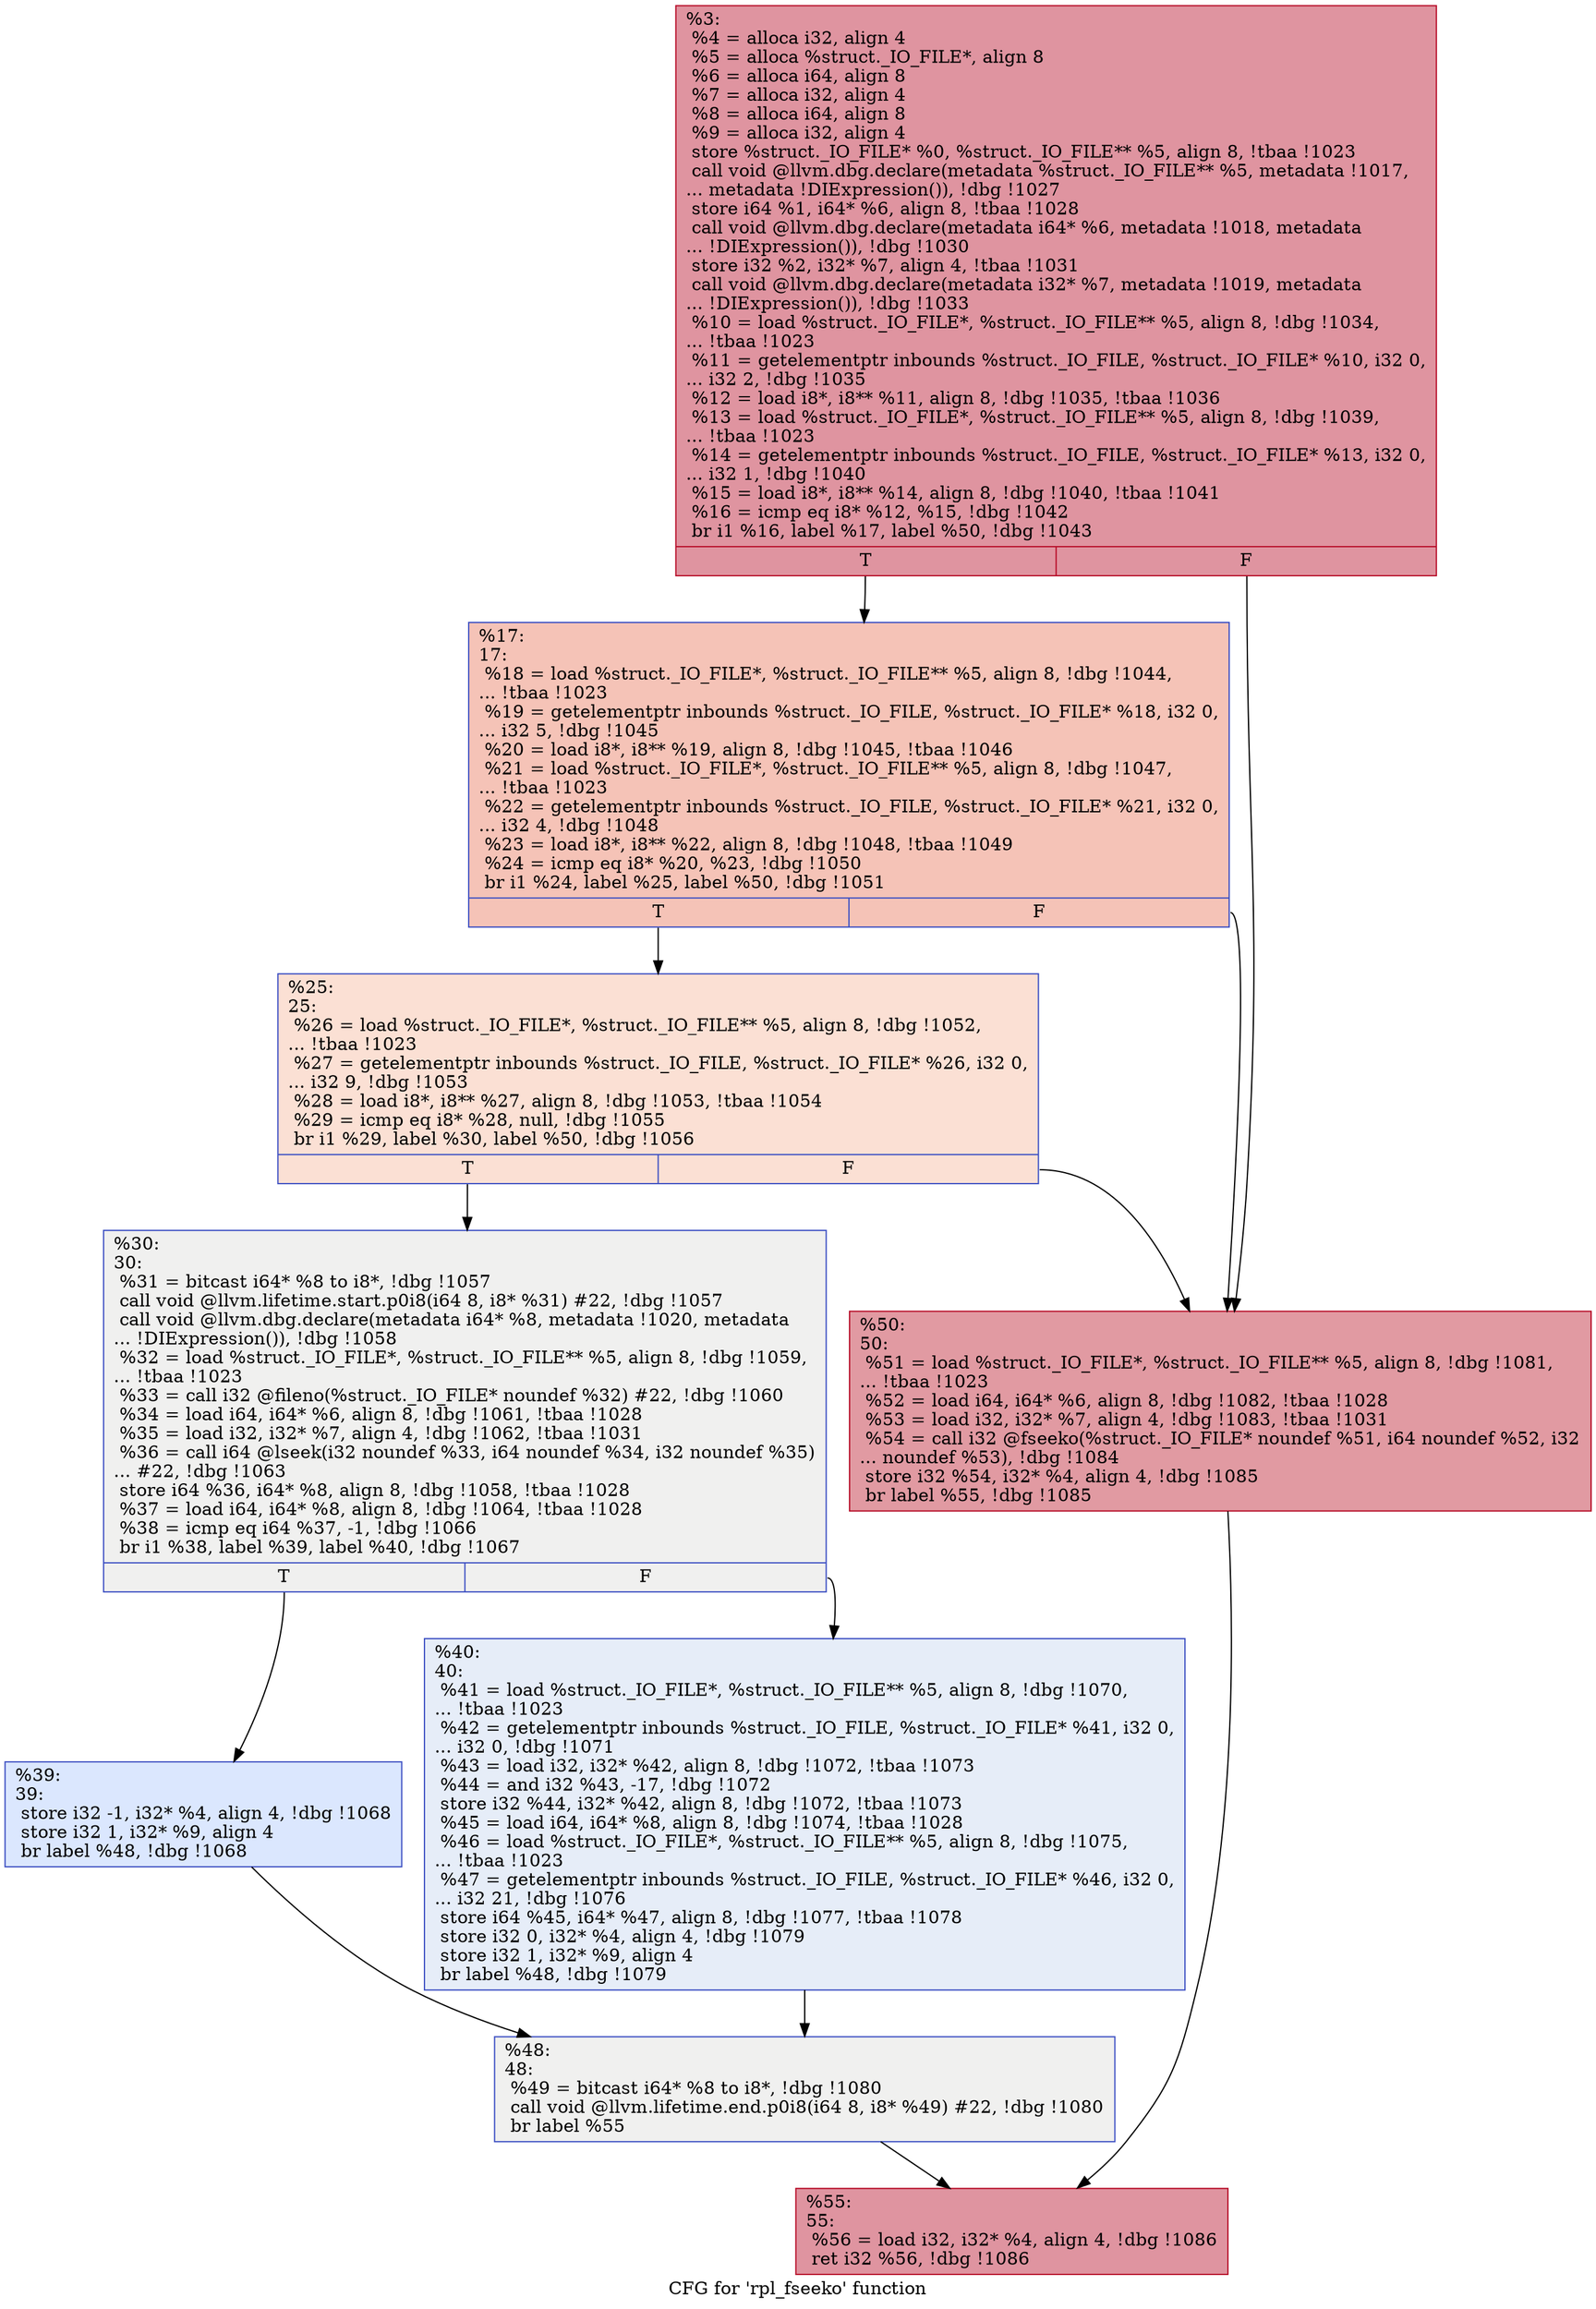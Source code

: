 digraph "CFG for 'rpl_fseeko' function" {
	label="CFG for 'rpl_fseeko' function";

	Node0x22da700 [shape=record,color="#b70d28ff", style=filled, fillcolor="#b70d2870",label="{%3:\l  %4 = alloca i32, align 4\l  %5 = alloca %struct._IO_FILE*, align 8\l  %6 = alloca i64, align 8\l  %7 = alloca i32, align 4\l  %8 = alloca i64, align 8\l  %9 = alloca i32, align 4\l  store %struct._IO_FILE* %0, %struct._IO_FILE** %5, align 8, !tbaa !1023\l  call void @llvm.dbg.declare(metadata %struct._IO_FILE** %5, metadata !1017,\l... metadata !DIExpression()), !dbg !1027\l  store i64 %1, i64* %6, align 8, !tbaa !1028\l  call void @llvm.dbg.declare(metadata i64* %6, metadata !1018, metadata\l... !DIExpression()), !dbg !1030\l  store i32 %2, i32* %7, align 4, !tbaa !1031\l  call void @llvm.dbg.declare(metadata i32* %7, metadata !1019, metadata\l... !DIExpression()), !dbg !1033\l  %10 = load %struct._IO_FILE*, %struct._IO_FILE** %5, align 8, !dbg !1034,\l... !tbaa !1023\l  %11 = getelementptr inbounds %struct._IO_FILE, %struct._IO_FILE* %10, i32 0,\l... i32 2, !dbg !1035\l  %12 = load i8*, i8** %11, align 8, !dbg !1035, !tbaa !1036\l  %13 = load %struct._IO_FILE*, %struct._IO_FILE** %5, align 8, !dbg !1039,\l... !tbaa !1023\l  %14 = getelementptr inbounds %struct._IO_FILE, %struct._IO_FILE* %13, i32 0,\l... i32 1, !dbg !1040\l  %15 = load i8*, i8** %14, align 8, !dbg !1040, !tbaa !1041\l  %16 = icmp eq i8* %12, %15, !dbg !1042\l  br i1 %16, label %17, label %50, !dbg !1043\l|{<s0>T|<s1>F}}"];
	Node0x22da700:s0 -> Node0x22da750;
	Node0x22da700:s1 -> Node0x22da930;
	Node0x22da750 [shape=record,color="#3d50c3ff", style=filled, fillcolor="#e8765c70",label="{%17:\l17:                                               \l  %18 = load %struct._IO_FILE*, %struct._IO_FILE** %5, align 8, !dbg !1044,\l... !tbaa !1023\l  %19 = getelementptr inbounds %struct._IO_FILE, %struct._IO_FILE* %18, i32 0,\l... i32 5, !dbg !1045\l  %20 = load i8*, i8** %19, align 8, !dbg !1045, !tbaa !1046\l  %21 = load %struct._IO_FILE*, %struct._IO_FILE** %5, align 8, !dbg !1047,\l... !tbaa !1023\l  %22 = getelementptr inbounds %struct._IO_FILE, %struct._IO_FILE* %21, i32 0,\l... i32 4, !dbg !1048\l  %23 = load i8*, i8** %22, align 8, !dbg !1048, !tbaa !1049\l  %24 = icmp eq i8* %20, %23, !dbg !1050\l  br i1 %24, label %25, label %50, !dbg !1051\l|{<s0>T|<s1>F}}"];
	Node0x22da750:s0 -> Node0x22da7a0;
	Node0x22da750:s1 -> Node0x22da930;
	Node0x22da7a0 [shape=record,color="#3d50c3ff", style=filled, fillcolor="#f7b99e70",label="{%25:\l25:                                               \l  %26 = load %struct._IO_FILE*, %struct._IO_FILE** %5, align 8, !dbg !1052,\l... !tbaa !1023\l  %27 = getelementptr inbounds %struct._IO_FILE, %struct._IO_FILE* %26, i32 0,\l... i32 9, !dbg !1053\l  %28 = load i8*, i8** %27, align 8, !dbg !1053, !tbaa !1054\l  %29 = icmp eq i8* %28, null, !dbg !1055\l  br i1 %29, label %30, label %50, !dbg !1056\l|{<s0>T|<s1>F}}"];
	Node0x22da7a0:s0 -> Node0x22da7f0;
	Node0x22da7a0:s1 -> Node0x22da930;
	Node0x22da7f0 [shape=record,color="#3d50c3ff", style=filled, fillcolor="#dedcdb70",label="{%30:\l30:                                               \l  %31 = bitcast i64* %8 to i8*, !dbg !1057\l  call void @llvm.lifetime.start.p0i8(i64 8, i8* %31) #22, !dbg !1057\l  call void @llvm.dbg.declare(metadata i64* %8, metadata !1020, metadata\l... !DIExpression()), !dbg !1058\l  %32 = load %struct._IO_FILE*, %struct._IO_FILE** %5, align 8, !dbg !1059,\l... !tbaa !1023\l  %33 = call i32 @fileno(%struct._IO_FILE* noundef %32) #22, !dbg !1060\l  %34 = load i64, i64* %6, align 8, !dbg !1061, !tbaa !1028\l  %35 = load i32, i32* %7, align 4, !dbg !1062, !tbaa !1031\l  %36 = call i64 @lseek(i32 noundef %33, i64 noundef %34, i32 noundef %35)\l... #22, !dbg !1063\l  store i64 %36, i64* %8, align 8, !dbg !1058, !tbaa !1028\l  %37 = load i64, i64* %8, align 8, !dbg !1064, !tbaa !1028\l  %38 = icmp eq i64 %37, -1, !dbg !1066\l  br i1 %38, label %39, label %40, !dbg !1067\l|{<s0>T|<s1>F}}"];
	Node0x22da7f0:s0 -> Node0x22da840;
	Node0x22da7f0:s1 -> Node0x22da890;
	Node0x22da840 [shape=record,color="#3d50c3ff", style=filled, fillcolor="#aec9fc70",label="{%39:\l39:                                               \l  store i32 -1, i32* %4, align 4, !dbg !1068\l  store i32 1, i32* %9, align 4\l  br label %48, !dbg !1068\l}"];
	Node0x22da840 -> Node0x22da8e0;
	Node0x22da890 [shape=record,color="#3d50c3ff", style=filled, fillcolor="#c7d7f070",label="{%40:\l40:                                               \l  %41 = load %struct._IO_FILE*, %struct._IO_FILE** %5, align 8, !dbg !1070,\l... !tbaa !1023\l  %42 = getelementptr inbounds %struct._IO_FILE, %struct._IO_FILE* %41, i32 0,\l... i32 0, !dbg !1071\l  %43 = load i32, i32* %42, align 8, !dbg !1072, !tbaa !1073\l  %44 = and i32 %43, -17, !dbg !1072\l  store i32 %44, i32* %42, align 8, !dbg !1072, !tbaa !1073\l  %45 = load i64, i64* %8, align 8, !dbg !1074, !tbaa !1028\l  %46 = load %struct._IO_FILE*, %struct._IO_FILE** %5, align 8, !dbg !1075,\l... !tbaa !1023\l  %47 = getelementptr inbounds %struct._IO_FILE, %struct._IO_FILE* %46, i32 0,\l... i32 21, !dbg !1076\l  store i64 %45, i64* %47, align 8, !dbg !1077, !tbaa !1078\l  store i32 0, i32* %4, align 4, !dbg !1079\l  store i32 1, i32* %9, align 4\l  br label %48, !dbg !1079\l}"];
	Node0x22da890 -> Node0x22da8e0;
	Node0x22da8e0 [shape=record,color="#3d50c3ff", style=filled, fillcolor="#dedcdb70",label="{%48:\l48:                                               \l  %49 = bitcast i64* %8 to i8*, !dbg !1080\l  call void @llvm.lifetime.end.p0i8(i64 8, i8* %49) #22, !dbg !1080\l  br label %55\l}"];
	Node0x22da8e0 -> Node0x22da980;
	Node0x22da930 [shape=record,color="#b70d28ff", style=filled, fillcolor="#bb1b2c70",label="{%50:\l50:                                               \l  %51 = load %struct._IO_FILE*, %struct._IO_FILE** %5, align 8, !dbg !1081,\l... !tbaa !1023\l  %52 = load i64, i64* %6, align 8, !dbg !1082, !tbaa !1028\l  %53 = load i32, i32* %7, align 4, !dbg !1083, !tbaa !1031\l  %54 = call i32 @fseeko(%struct._IO_FILE* noundef %51, i64 noundef %52, i32\l... noundef %53), !dbg !1084\l  store i32 %54, i32* %4, align 4, !dbg !1085\l  br label %55, !dbg !1085\l}"];
	Node0x22da930 -> Node0x22da980;
	Node0x22da980 [shape=record,color="#b70d28ff", style=filled, fillcolor="#b70d2870",label="{%55:\l55:                                               \l  %56 = load i32, i32* %4, align 4, !dbg !1086\l  ret i32 %56, !dbg !1086\l}"];
}
